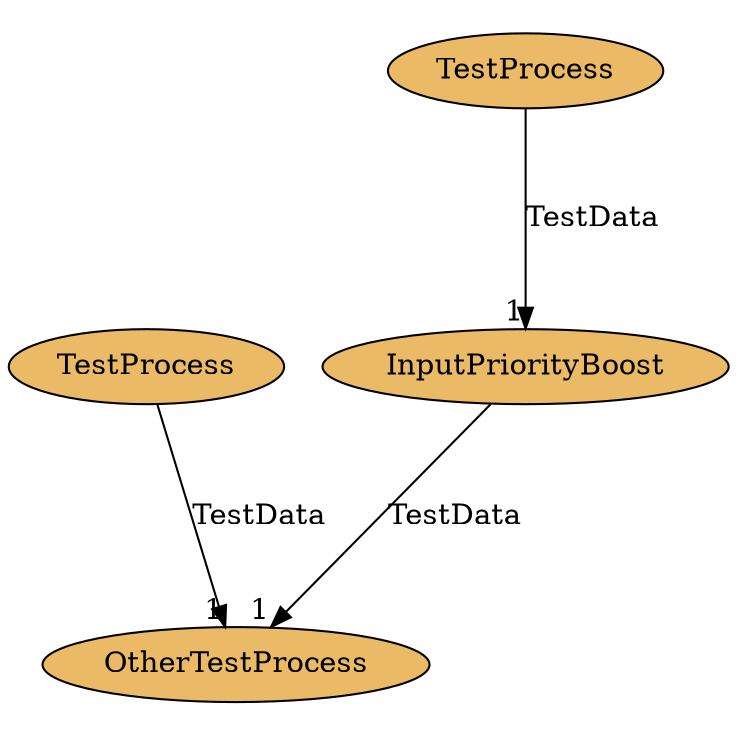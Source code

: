 digraph test {
ratio=1.0
node [style=filled]
"InputPriorityBoost" [fillcolor="#ebba66",label="InputPriorityBoost",toplabel="1.25"];
"TestProcessi1" [fillcolor="#ebba66",label="TestProcess"];
"TestProcessi2" [fillcolor="#ebba66",label="TestProcess"];
"TestProcessTarget" [fillcolor="#ebba66",label="OtherTestProcess"];
"TestProcessi2" -> "TestProcessTarget" [label="TestData",headlabel="1"];
"TestProcessi1" -> "InputPriorityBoost" [label="TestData",headlabel="1"];
"InputPriorityBoost" -> "TestProcessTarget" [label="TestData",headlabel="1"];

}
